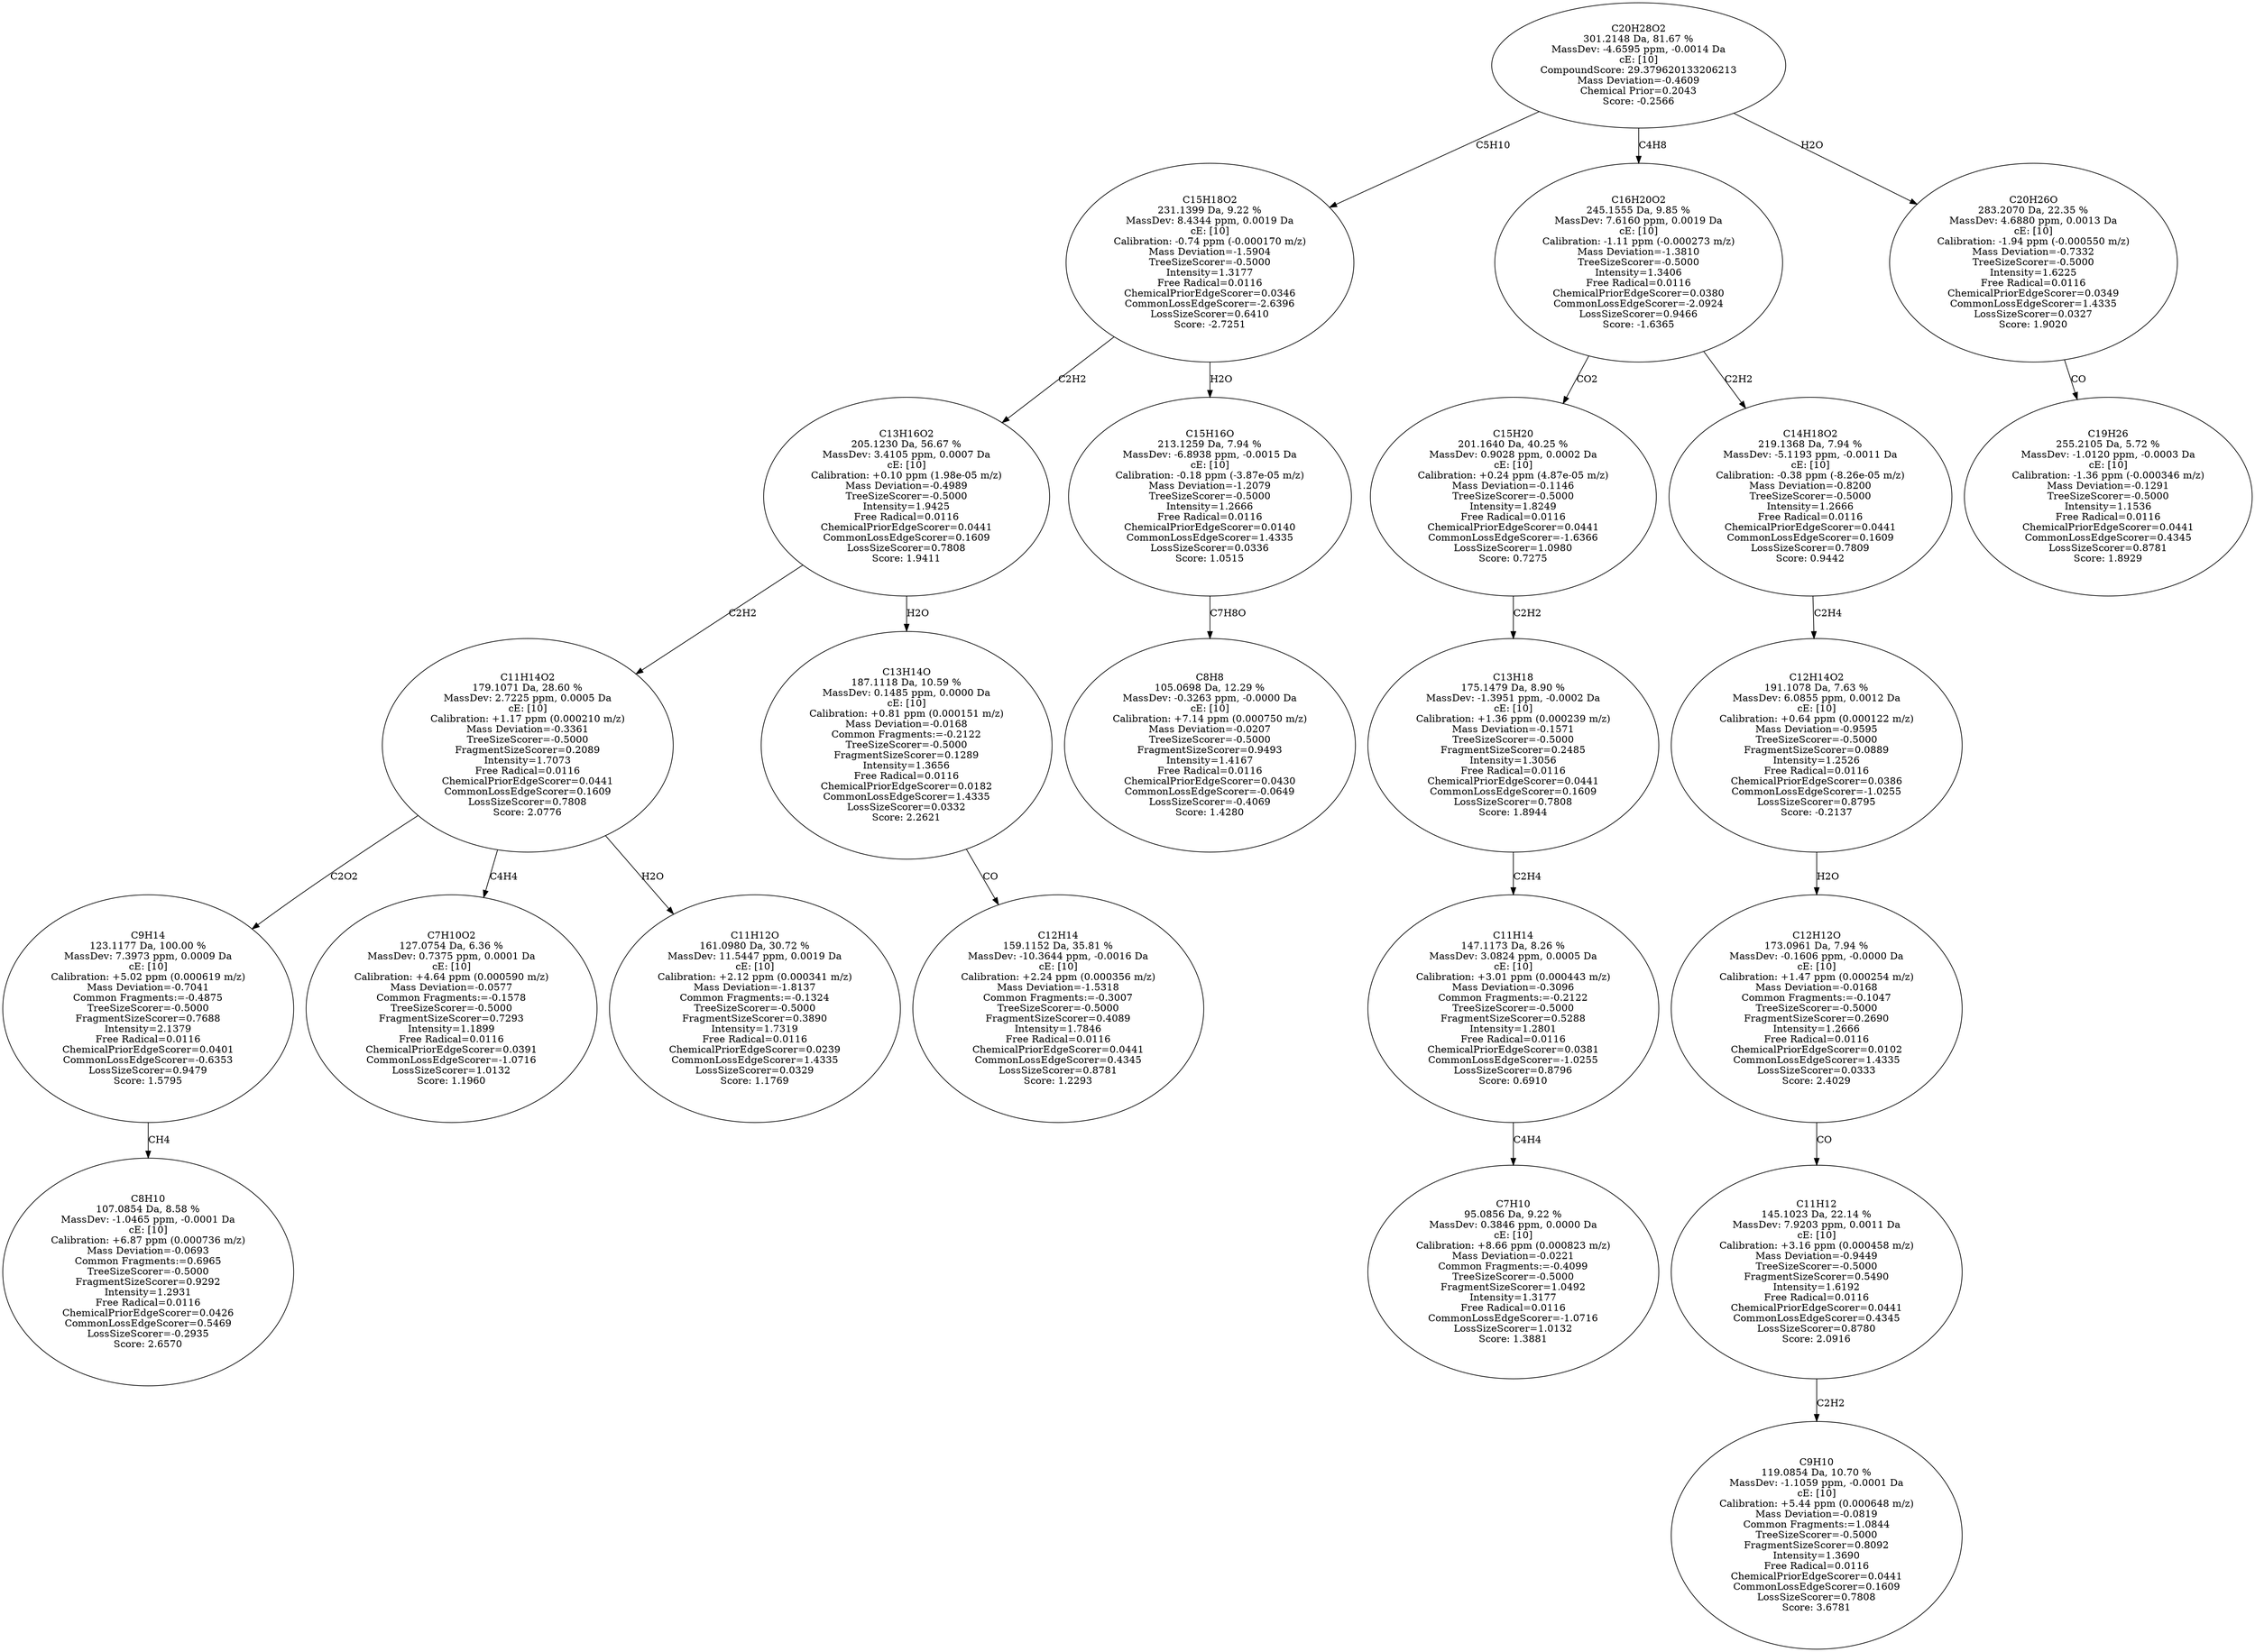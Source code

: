 strict digraph {
v1 [label="C8H10\n107.0854 Da, 8.58 %\nMassDev: -1.0465 ppm, -0.0001 Da\ncE: [10]\nCalibration: +6.87 ppm (0.000736 m/z)\nMass Deviation=-0.0693\nCommon Fragments:=0.6965\nTreeSizeScorer=-0.5000\nFragmentSizeScorer=0.9292\nIntensity=1.2931\nFree Radical=0.0116\nChemicalPriorEdgeScorer=0.0426\nCommonLossEdgeScorer=0.5469\nLossSizeScorer=-0.2935\nScore: 2.6570"];
v2 [label="C9H14\n123.1177 Da, 100.00 %\nMassDev: 7.3973 ppm, 0.0009 Da\ncE: [10]\nCalibration: +5.02 ppm (0.000619 m/z)\nMass Deviation=-0.7041\nCommon Fragments:=-0.4875\nTreeSizeScorer=-0.5000\nFragmentSizeScorer=0.7688\nIntensity=2.1379\nFree Radical=0.0116\nChemicalPriorEdgeScorer=0.0401\nCommonLossEdgeScorer=-0.6353\nLossSizeScorer=0.9479\nScore: 1.5795"];
v3 [label="C7H10O2\n127.0754 Da, 6.36 %\nMassDev: 0.7375 ppm, 0.0001 Da\ncE: [10]\nCalibration: +4.64 ppm (0.000590 m/z)\nMass Deviation=-0.0577\nCommon Fragments:=-0.1578\nTreeSizeScorer=-0.5000\nFragmentSizeScorer=0.7293\nIntensity=1.1899\nFree Radical=0.0116\nChemicalPriorEdgeScorer=0.0391\nCommonLossEdgeScorer=-1.0716\nLossSizeScorer=1.0132\nScore: 1.1960"];
v4 [label="C11H12O\n161.0980 Da, 30.72 %\nMassDev: 11.5447 ppm, 0.0019 Da\ncE: [10]\nCalibration: +2.12 ppm (0.000341 m/z)\nMass Deviation=-1.8137\nCommon Fragments:=-0.1324\nTreeSizeScorer=-0.5000\nFragmentSizeScorer=0.3890\nIntensity=1.7319\nFree Radical=0.0116\nChemicalPriorEdgeScorer=0.0239\nCommonLossEdgeScorer=1.4335\nLossSizeScorer=0.0329\nScore: 1.1769"];
v5 [label="C11H14O2\n179.1071 Da, 28.60 %\nMassDev: 2.7225 ppm, 0.0005 Da\ncE: [10]\nCalibration: +1.17 ppm (0.000210 m/z)\nMass Deviation=-0.3361\nTreeSizeScorer=-0.5000\nFragmentSizeScorer=0.2089\nIntensity=1.7073\nFree Radical=0.0116\nChemicalPriorEdgeScorer=0.0441\nCommonLossEdgeScorer=0.1609\nLossSizeScorer=0.7808\nScore: 2.0776"];
v6 [label="C12H14\n159.1152 Da, 35.81 %\nMassDev: -10.3644 ppm, -0.0016 Da\ncE: [10]\nCalibration: +2.24 ppm (0.000356 m/z)\nMass Deviation=-1.5318\nCommon Fragments:=-0.3007\nTreeSizeScorer=-0.5000\nFragmentSizeScorer=0.4089\nIntensity=1.7846\nFree Radical=0.0116\nChemicalPriorEdgeScorer=0.0441\nCommonLossEdgeScorer=0.4345\nLossSizeScorer=0.8781\nScore: 1.2293"];
v7 [label="C13H14O\n187.1118 Da, 10.59 %\nMassDev: 0.1485 ppm, 0.0000 Da\ncE: [10]\nCalibration: +0.81 ppm (0.000151 m/z)\nMass Deviation=-0.0168\nCommon Fragments:=-0.2122\nTreeSizeScorer=-0.5000\nFragmentSizeScorer=0.1289\nIntensity=1.3656\nFree Radical=0.0116\nChemicalPriorEdgeScorer=0.0182\nCommonLossEdgeScorer=1.4335\nLossSizeScorer=0.0332\nScore: 2.2621"];
v8 [label="C13H16O2\n205.1230 Da, 56.67 %\nMassDev: 3.4105 ppm, 0.0007 Da\ncE: [10]\nCalibration: +0.10 ppm (1.98e-05 m/z)\nMass Deviation=-0.4989\nTreeSizeScorer=-0.5000\nIntensity=1.9425\nFree Radical=0.0116\nChemicalPriorEdgeScorer=0.0441\nCommonLossEdgeScorer=0.1609\nLossSizeScorer=0.7808\nScore: 1.9411"];
v9 [label="C8H8\n105.0698 Da, 12.29 %\nMassDev: -0.3263 ppm, -0.0000 Da\ncE: [10]\nCalibration: +7.14 ppm (0.000750 m/z)\nMass Deviation=-0.0207\nTreeSizeScorer=-0.5000\nFragmentSizeScorer=0.9493\nIntensity=1.4167\nFree Radical=0.0116\nChemicalPriorEdgeScorer=0.0430\nCommonLossEdgeScorer=-0.0649\nLossSizeScorer=-0.4069\nScore: 1.4280"];
v10 [label="C15H16O\n213.1259 Da, 7.94 %\nMassDev: -6.8938 ppm, -0.0015 Da\ncE: [10]\nCalibration: -0.18 ppm (-3.87e-05 m/z)\nMass Deviation=-1.2079\nTreeSizeScorer=-0.5000\nIntensity=1.2666\nFree Radical=0.0116\nChemicalPriorEdgeScorer=0.0140\nCommonLossEdgeScorer=1.4335\nLossSizeScorer=0.0336\nScore: 1.0515"];
v11 [label="C15H18O2\n231.1399 Da, 9.22 %\nMassDev: 8.4344 ppm, 0.0019 Da\ncE: [10]\nCalibration: -0.74 ppm (-0.000170 m/z)\nMass Deviation=-1.5904\nTreeSizeScorer=-0.5000\nIntensity=1.3177\nFree Radical=0.0116\nChemicalPriorEdgeScorer=0.0346\nCommonLossEdgeScorer=-2.6396\nLossSizeScorer=0.6410\nScore: -2.7251"];
v12 [label="C7H10\n95.0856 Da, 9.22 %\nMassDev: 0.3846 ppm, 0.0000 Da\ncE: [10]\nCalibration: +8.66 ppm (0.000823 m/z)\nMass Deviation=-0.0221\nCommon Fragments:=-0.4099\nTreeSizeScorer=-0.5000\nFragmentSizeScorer=1.0492\nIntensity=1.3177\nFree Radical=0.0116\nCommonLossEdgeScorer=-1.0716\nLossSizeScorer=1.0132\nScore: 1.3881"];
v13 [label="C11H14\n147.1173 Da, 8.26 %\nMassDev: 3.0824 ppm, 0.0005 Da\ncE: [10]\nCalibration: +3.01 ppm (0.000443 m/z)\nMass Deviation=-0.3096\nCommon Fragments:=-0.2122\nTreeSizeScorer=-0.5000\nFragmentSizeScorer=0.5288\nIntensity=1.2801\nFree Radical=0.0116\nChemicalPriorEdgeScorer=0.0381\nCommonLossEdgeScorer=-1.0255\nLossSizeScorer=0.8796\nScore: 0.6910"];
v14 [label="C13H18\n175.1479 Da, 8.90 %\nMassDev: -1.3951 ppm, -0.0002 Da\ncE: [10]\nCalibration: +1.36 ppm (0.000239 m/z)\nMass Deviation=-0.1571\nTreeSizeScorer=-0.5000\nFragmentSizeScorer=0.2485\nIntensity=1.3056\nFree Radical=0.0116\nChemicalPriorEdgeScorer=0.0441\nCommonLossEdgeScorer=0.1609\nLossSizeScorer=0.7808\nScore: 1.8944"];
v15 [label="C15H20\n201.1640 Da, 40.25 %\nMassDev: 0.9028 ppm, 0.0002 Da\ncE: [10]\nCalibration: +0.24 ppm (4.87e-05 m/z)\nMass Deviation=-0.1146\nTreeSizeScorer=-0.5000\nIntensity=1.8249\nFree Radical=0.0116\nChemicalPriorEdgeScorer=0.0441\nCommonLossEdgeScorer=-1.6366\nLossSizeScorer=1.0980\nScore: 0.7275"];
v16 [label="C9H10\n119.0854 Da, 10.70 %\nMassDev: -1.1059 ppm, -0.0001 Da\ncE: [10]\nCalibration: +5.44 ppm (0.000648 m/z)\nMass Deviation=-0.0819\nCommon Fragments:=1.0844\nTreeSizeScorer=-0.5000\nFragmentSizeScorer=0.8092\nIntensity=1.3690\nFree Radical=0.0116\nChemicalPriorEdgeScorer=0.0441\nCommonLossEdgeScorer=0.1609\nLossSizeScorer=0.7808\nScore: 3.6781"];
v17 [label="C11H12\n145.1023 Da, 22.14 %\nMassDev: 7.9203 ppm, 0.0011 Da\ncE: [10]\nCalibration: +3.16 ppm (0.000458 m/z)\nMass Deviation=-0.9449\nTreeSizeScorer=-0.5000\nFragmentSizeScorer=0.5490\nIntensity=1.6192\nFree Radical=0.0116\nChemicalPriorEdgeScorer=0.0441\nCommonLossEdgeScorer=0.4345\nLossSizeScorer=0.8780\nScore: 2.0916"];
v18 [label="C12H12O\n173.0961 Da, 7.94 %\nMassDev: -0.1606 ppm, -0.0000 Da\ncE: [10]\nCalibration: +1.47 ppm (0.000254 m/z)\nMass Deviation=-0.0168\nCommon Fragments:=-0.1047\nTreeSizeScorer=-0.5000\nFragmentSizeScorer=0.2690\nIntensity=1.2666\nFree Radical=0.0116\nChemicalPriorEdgeScorer=0.0102\nCommonLossEdgeScorer=1.4335\nLossSizeScorer=0.0333\nScore: 2.4029"];
v19 [label="C12H14O2\n191.1078 Da, 7.63 %\nMassDev: 6.0855 ppm, 0.0012 Da\ncE: [10]\nCalibration: +0.64 ppm (0.000122 m/z)\nMass Deviation=-0.9595\nTreeSizeScorer=-0.5000\nFragmentSizeScorer=0.0889\nIntensity=1.2526\nFree Radical=0.0116\nChemicalPriorEdgeScorer=0.0386\nCommonLossEdgeScorer=-1.0255\nLossSizeScorer=0.8795\nScore: -0.2137"];
v20 [label="C14H18O2\n219.1368 Da, 7.94 %\nMassDev: -5.1193 ppm, -0.0011 Da\ncE: [10]\nCalibration: -0.38 ppm (-8.26e-05 m/z)\nMass Deviation=-0.8200\nTreeSizeScorer=-0.5000\nIntensity=1.2666\nFree Radical=0.0116\nChemicalPriorEdgeScorer=0.0441\nCommonLossEdgeScorer=0.1609\nLossSizeScorer=0.7809\nScore: 0.9442"];
v21 [label="C16H20O2\n245.1555 Da, 9.85 %\nMassDev: 7.6160 ppm, 0.0019 Da\ncE: [10]\nCalibration: -1.11 ppm (-0.000273 m/z)\nMass Deviation=-1.3810\nTreeSizeScorer=-0.5000\nIntensity=1.3406\nFree Radical=0.0116\nChemicalPriorEdgeScorer=0.0380\nCommonLossEdgeScorer=-2.0924\nLossSizeScorer=0.9466\nScore: -1.6365"];
v22 [label="C19H26\n255.2105 Da, 5.72 %\nMassDev: -1.0120 ppm, -0.0003 Da\ncE: [10]\nCalibration: -1.36 ppm (-0.000346 m/z)\nMass Deviation=-0.1291\nTreeSizeScorer=-0.5000\nIntensity=1.1536\nFree Radical=0.0116\nChemicalPriorEdgeScorer=0.0441\nCommonLossEdgeScorer=0.4345\nLossSizeScorer=0.8781\nScore: 1.8929"];
v23 [label="C20H26O\n283.2070 Da, 22.35 %\nMassDev: 4.6880 ppm, 0.0013 Da\ncE: [10]\nCalibration: -1.94 ppm (-0.000550 m/z)\nMass Deviation=-0.7332\nTreeSizeScorer=-0.5000\nIntensity=1.6225\nFree Radical=0.0116\nChemicalPriorEdgeScorer=0.0349\nCommonLossEdgeScorer=1.4335\nLossSizeScorer=0.0327\nScore: 1.9020"];
v24 [label="C20H28O2\n301.2148 Da, 81.67 %\nMassDev: -4.6595 ppm, -0.0014 Da\ncE: [10]\nCompoundScore: 29.379620133206213\nMass Deviation=-0.4609\nChemical Prior=0.2043\nScore: -0.2566"];
v2 -> v1 [label="CH4"];
v5 -> v2 [label="C2O2"];
v5 -> v3 [label="C4H4"];
v5 -> v4 [label="H2O"];
v8 -> v5 [label="C2H2"];
v7 -> v6 [label="CO"];
v8 -> v7 [label="H2O"];
v11 -> v8 [label="C2H2"];
v10 -> v9 [label="C7H8O"];
v11 -> v10 [label="H2O"];
v24 -> v11 [label="C5H10"];
v13 -> v12 [label="C4H4"];
v14 -> v13 [label="C2H4"];
v15 -> v14 [label="C2H2"];
v21 -> v15 [label="CO2"];
v17 -> v16 [label="C2H2"];
v18 -> v17 [label="CO"];
v19 -> v18 [label="H2O"];
v20 -> v19 [label="C2H4"];
v21 -> v20 [label="C2H2"];
v24 -> v21 [label="C4H8"];
v23 -> v22 [label="CO"];
v24 -> v23 [label="H2O"];
}